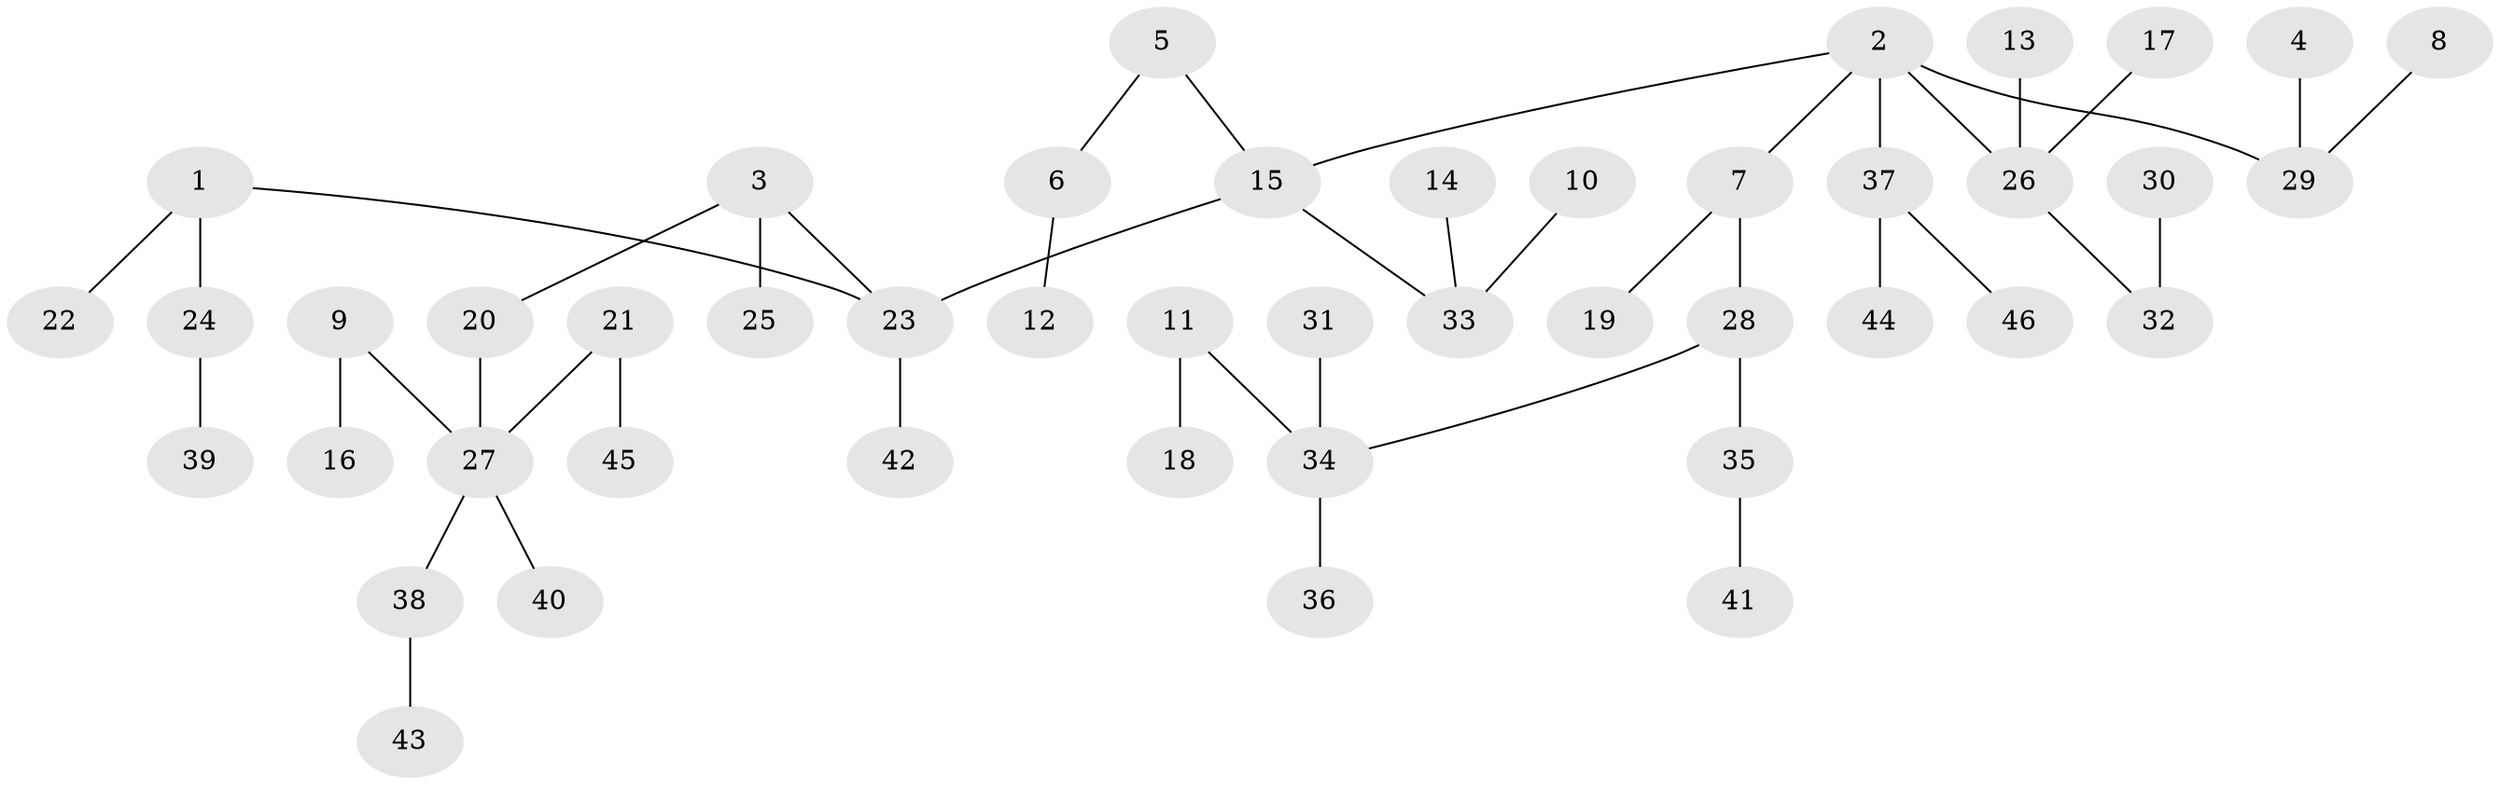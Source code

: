 // original degree distribution, {4: 0.054945054945054944, 7: 0.01098901098901099, 5: 0.06593406593406594, 3: 0.0989010989010989, 1: 0.5274725274725275, 2: 0.23076923076923078, 6: 0.01098901098901099}
// Generated by graph-tools (version 1.1) at 2025/50/03/09/25 03:50:17]
// undirected, 46 vertices, 45 edges
graph export_dot {
graph [start="1"]
  node [color=gray90,style=filled];
  1;
  2;
  3;
  4;
  5;
  6;
  7;
  8;
  9;
  10;
  11;
  12;
  13;
  14;
  15;
  16;
  17;
  18;
  19;
  20;
  21;
  22;
  23;
  24;
  25;
  26;
  27;
  28;
  29;
  30;
  31;
  32;
  33;
  34;
  35;
  36;
  37;
  38;
  39;
  40;
  41;
  42;
  43;
  44;
  45;
  46;
  1 -- 22 [weight=1.0];
  1 -- 23 [weight=1.0];
  1 -- 24 [weight=1.0];
  2 -- 7 [weight=1.0];
  2 -- 15 [weight=1.0];
  2 -- 26 [weight=1.0];
  2 -- 29 [weight=1.0];
  2 -- 37 [weight=1.0];
  3 -- 20 [weight=1.0];
  3 -- 23 [weight=1.0];
  3 -- 25 [weight=1.0];
  4 -- 29 [weight=1.0];
  5 -- 6 [weight=1.0];
  5 -- 15 [weight=1.0];
  6 -- 12 [weight=1.0];
  7 -- 19 [weight=1.0];
  7 -- 28 [weight=1.0];
  8 -- 29 [weight=1.0];
  9 -- 16 [weight=1.0];
  9 -- 27 [weight=1.0];
  10 -- 33 [weight=1.0];
  11 -- 18 [weight=1.0];
  11 -- 34 [weight=1.0];
  13 -- 26 [weight=1.0];
  14 -- 33 [weight=1.0];
  15 -- 23 [weight=1.0];
  15 -- 33 [weight=1.0];
  17 -- 26 [weight=1.0];
  20 -- 27 [weight=1.0];
  21 -- 27 [weight=1.0];
  21 -- 45 [weight=1.0];
  23 -- 42 [weight=1.0];
  24 -- 39 [weight=1.0];
  26 -- 32 [weight=1.0];
  27 -- 38 [weight=1.0];
  27 -- 40 [weight=1.0];
  28 -- 34 [weight=1.0];
  28 -- 35 [weight=1.0];
  30 -- 32 [weight=1.0];
  31 -- 34 [weight=1.0];
  34 -- 36 [weight=1.0];
  35 -- 41 [weight=1.0];
  37 -- 44 [weight=1.0];
  37 -- 46 [weight=1.0];
  38 -- 43 [weight=1.0];
}
